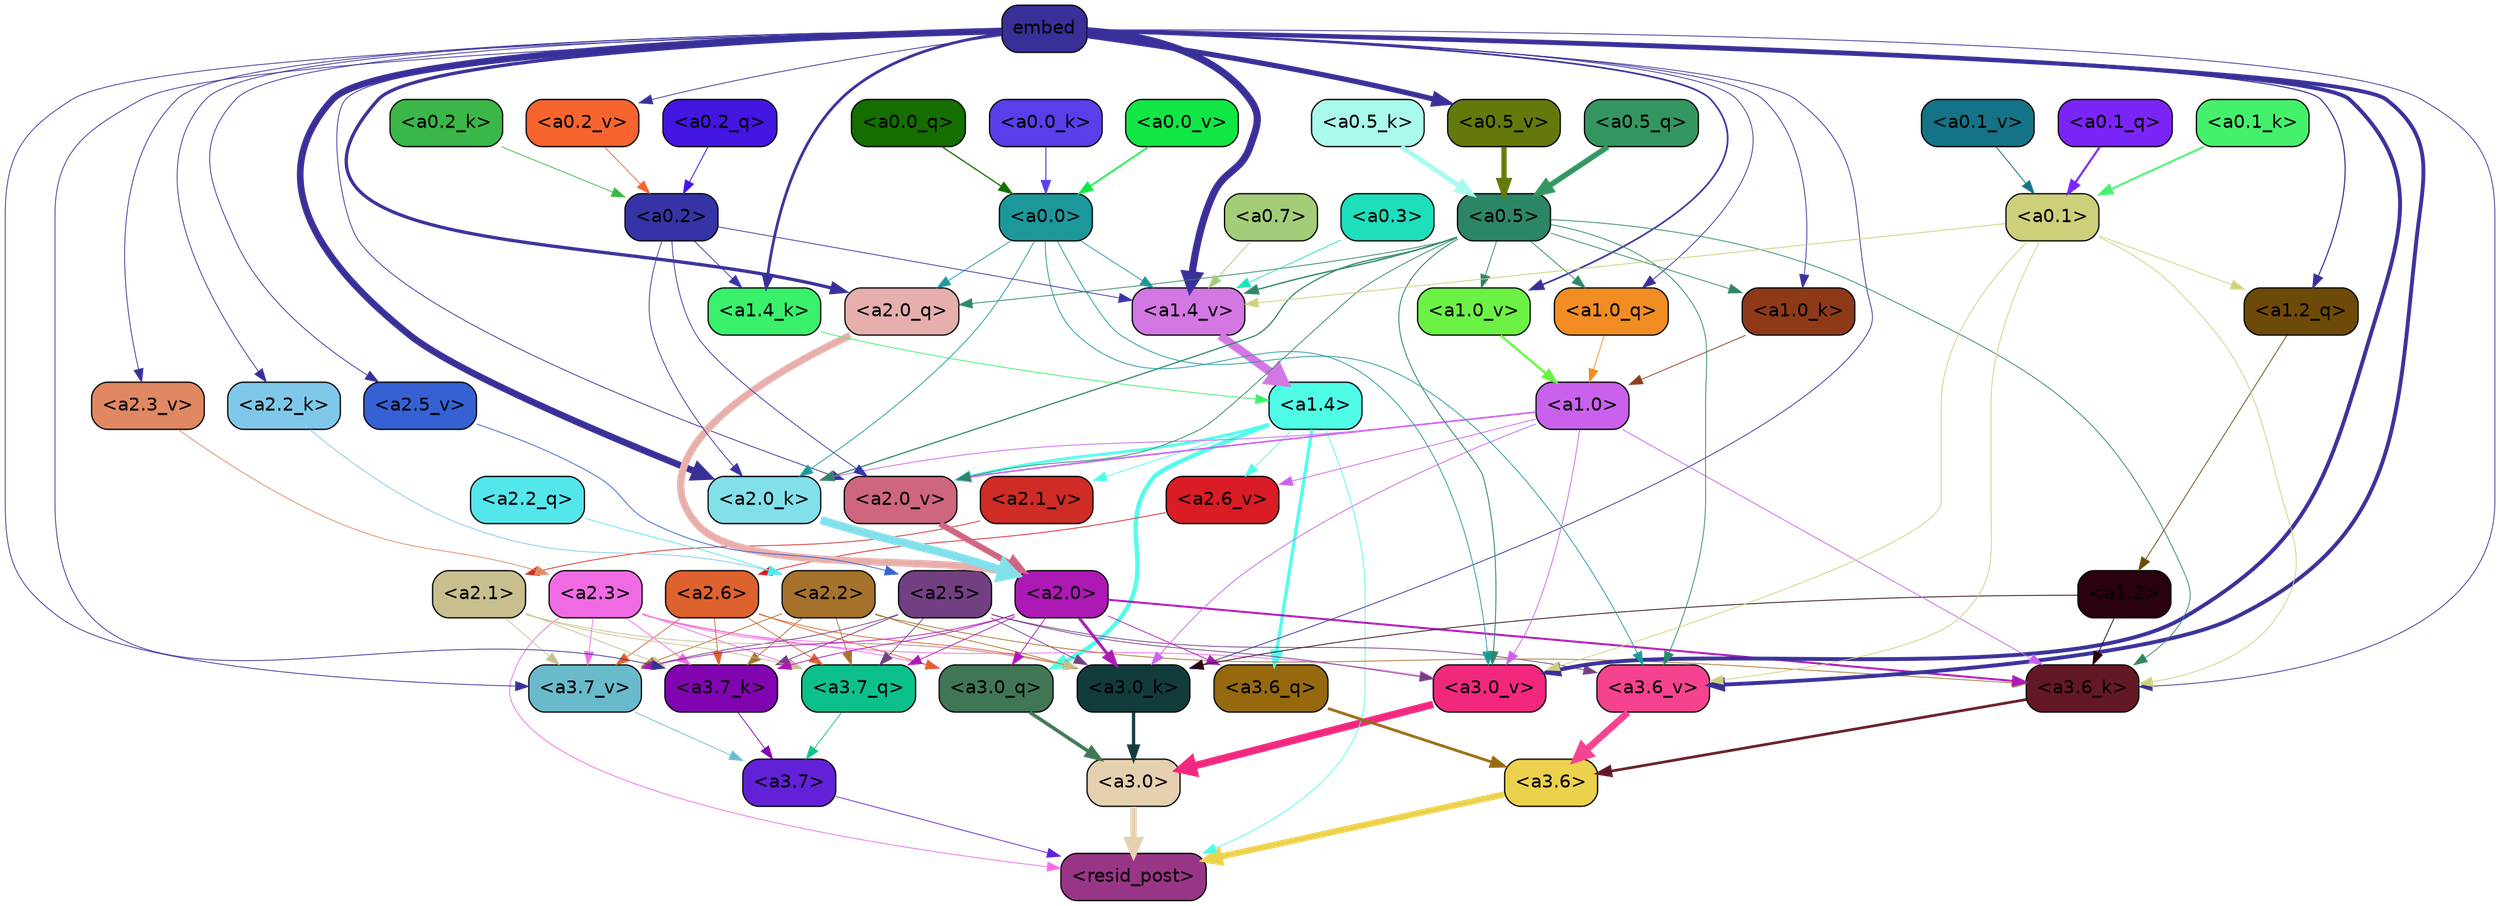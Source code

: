 strict digraph "" {
	graph [bgcolor=transparent,
		layout=dot,
		overlap=false,
		splines=true
	];
	"<a3.7>"	[color=black,
		fillcolor="#6221d7",
		fontname=Helvetica,
		shape=box,
		style="filled, rounded"];
	"<resid_post>"	[color=black,
		fillcolor="#993586",
		fontname=Helvetica,
		shape=box,
		style="filled, rounded"];
	"<a3.7>" -> "<resid_post>"	[color="#6221d7",
		penwidth=0.6];
	"<a3.6>"	[color=black,
		fillcolor="#ecd14d",
		fontname=Helvetica,
		shape=box,
		style="filled, rounded"];
	"<a3.6>" -> "<resid_post>"	[color="#ecd14d",
		penwidth=4.753257989883423];
	"<a3.0>"	[color=black,
		fillcolor="#e5d0b0",
		fontname=Helvetica,
		shape=box,
		style="filled, rounded"];
	"<a3.0>" -> "<resid_post>"	[color="#e5d0b0",
		penwidth=4.90053927898407];
	"<a2.3>"	[color=black,
		fillcolor="#f06be3",
		fontname=Helvetica,
		shape=box,
		style="filled, rounded"];
	"<a2.3>" -> "<resid_post>"	[color="#f06be3",
		penwidth=0.6];
	"<a3.7_q>"	[color=black,
		fillcolor="#0cc08c",
		fontname=Helvetica,
		shape=box,
		style="filled, rounded"];
	"<a2.3>" -> "<a3.7_q>"	[color="#f06be3",
		penwidth=0.6];
	"<a3.0_q>"	[color=black,
		fillcolor="#417655",
		fontname=Helvetica,
		shape=box,
		style="filled, rounded"];
	"<a2.3>" -> "<a3.0_q>"	[color="#f06be3",
		penwidth=0.6];
	"<a3.7_k>"	[color=black,
		fillcolor="#8104b1",
		fontname=Helvetica,
		shape=box,
		style="filled, rounded"];
	"<a2.3>" -> "<a3.7_k>"	[color="#f06be3",
		penwidth=0.6];
	"<a3.0_k>"	[color=black,
		fillcolor="#123b3c",
		fontname=Helvetica,
		shape=box,
		style="filled, rounded"];
	"<a2.3>" -> "<a3.0_k>"	[color="#f06be3",
		penwidth=0.6];
	"<a3.7_v>"	[color=black,
		fillcolor="#69bbcc",
		fontname=Helvetica,
		shape=box,
		style="filled, rounded"];
	"<a2.3>" -> "<a3.7_v>"	[color="#f06be3",
		penwidth=0.6];
	"<a3.0_v>"	[color=black,
		fillcolor="#f2287f",
		fontname=Helvetica,
		shape=box,
		style="filled, rounded"];
	"<a2.3>" -> "<a3.0_v>"	[color="#f06be3",
		penwidth=0.6];
	"<a1.4>"	[color=black,
		fillcolor="#4ffde7",
		fontname=Helvetica,
		shape=box,
		style="filled, rounded"];
	"<a1.4>" -> "<resid_post>"	[color="#4ffde7",
		penwidth=0.6];
	"<a3.6_q>"	[color=black,
		fillcolor="#96690f",
		fontname=Helvetica,
		shape=box,
		style="filled, rounded"];
	"<a1.4>" -> "<a3.6_q>"	[color="#4ffde7",
		penwidth=2.5149343013763428];
	"<a1.4>" -> "<a3.0_q>"	[color="#4ffde7",
		penwidth=3.2760138511657715];
	"<a2.6_v>"	[color=black,
		fillcolor="#da1c24",
		fontname=Helvetica,
		shape=box,
		style="filled, rounded"];
	"<a1.4>" -> "<a2.6_v>"	[color="#4ffde7",
		penwidth=0.6];
	"<a2.1_v>"	[color=black,
		fillcolor="#ce2c25",
		fontname=Helvetica,
		shape=box,
		style="filled, rounded"];
	"<a1.4>" -> "<a2.1_v>"	[color="#4ffde7",
		penwidth=0.6];
	"<a2.0_v>"	[color=black,
		fillcolor="#ce6680",
		fontname=Helvetica,
		shape=box,
		style="filled, rounded"];
	"<a1.4>" -> "<a2.0_v>"	[color="#4ffde7",
		penwidth=2.0870713144540787];
	"<a3.7_q>" -> "<a3.7>"	[color="#0cc08c",
		penwidth=0.6];
	"<a3.6_q>" -> "<a3.6>"	[color="#96690f",
		penwidth=2.091020345687866];
	"<a3.0_q>" -> "<a3.0>"	[color="#417655",
		penwidth=2.7421876192092896];
	"<a3.7_k>" -> "<a3.7>"	[color="#8104b1",
		penwidth=0.6];
	"<a3.6_k>"	[color=black,
		fillcolor="#631925",
		fontname=Helvetica,
		shape=box,
		style="filled, rounded"];
	"<a3.6_k>" -> "<a3.6>"	[color="#631925",
		penwidth=2.048597991466522];
	"<a3.0_k>" -> "<a3.0>"	[color="#123b3c",
		penwidth=2.476402521133423];
	"<a3.7_v>" -> "<a3.7>"	[color="#69bbcc",
		penwidth=0.6];
	"<a3.6_v>"	[color=black,
		fillcolor="#f5438f",
		fontname=Helvetica,
		shape=box,
		style="filled, rounded"];
	"<a3.6_v>" -> "<a3.6>"	[color="#f5438f",
		penwidth=5.2550448179244995];
	"<a3.0_v>" -> "<a3.0>"	[color="#f2287f",
		penwidth=5.652270674705505];
	"<a2.6>"	[color=black,
		fillcolor="#dd622d",
		fontname=Helvetica,
		shape=box,
		style="filled, rounded"];
	"<a2.6>" -> "<a3.7_q>"	[color="#dd622d",
		penwidth=0.6];
	"<a2.6>" -> "<a3.0_q>"	[color="#dd622d",
		penwidth=0.6];
	"<a2.6>" -> "<a3.7_k>"	[color="#dd622d",
		penwidth=0.6];
	"<a2.6>" -> "<a3.0_k>"	[color="#dd622d",
		penwidth=0.6];
	"<a2.6>" -> "<a3.7_v>"	[color="#dd622d",
		penwidth=0.6];
	"<a2.5>"	[color=black,
		fillcolor="#733f83",
		fontname=Helvetica,
		shape=box,
		style="filled, rounded"];
	"<a2.5>" -> "<a3.7_q>"	[color="#733f83",
		penwidth=0.6];
	"<a2.5>" -> "<a3.7_k>"	[color="#733f83",
		penwidth=0.6];
	"<a2.5>" -> "<a3.0_k>"	[color="#733f83",
		penwidth=0.6];
	"<a2.5>" -> "<a3.7_v>"	[color="#733f83",
		penwidth=0.6];
	"<a2.5>" -> "<a3.6_v>"	[color="#733f83",
		penwidth=0.6];
	"<a2.5>" -> "<a3.0_v>"	[color="#733f83",
		penwidth=0.6];
	"<a2.2>"	[color=black,
		fillcolor="#a6722c",
		fontname=Helvetica,
		shape=box,
		style="filled, rounded"];
	"<a2.2>" -> "<a3.7_q>"	[color="#a6722c",
		penwidth=0.6];
	"<a2.2>" -> "<a3.7_k>"	[color="#a6722c",
		penwidth=0.6];
	"<a2.2>" -> "<a3.6_k>"	[color="#a6722c",
		penwidth=0.6];
	"<a2.2>" -> "<a3.0_k>"	[color="#a6722c",
		penwidth=0.6];
	"<a2.2>" -> "<a3.7_v>"	[color="#a6722c",
		penwidth=0.6];
	"<a2.1>"	[color=black,
		fillcolor="#c9bf8e",
		fontname=Helvetica,
		shape=box,
		style="filled, rounded"];
	"<a2.1>" -> "<a3.7_q>"	[color="#c9bf8e",
		penwidth=0.6];
	"<a2.1>" -> "<a3.7_k>"	[color="#c9bf8e",
		penwidth=0.6];
	"<a2.1>" -> "<a3.0_k>"	[color="#c9bf8e",
		penwidth=0.6];
	"<a2.1>" -> "<a3.7_v>"	[color="#c9bf8e",
		penwidth=0.6];
	"<a2.0>"	[color=black,
		fillcolor="#ac19b5",
		fontname=Helvetica,
		shape=box,
		style="filled, rounded"];
	"<a2.0>" -> "<a3.7_q>"	[color="#ac19b5",
		penwidth=0.6];
	"<a2.0>" -> "<a3.6_q>"	[color="#ac19b5",
		penwidth=0.6];
	"<a2.0>" -> "<a3.0_q>"	[color="#ac19b5",
		penwidth=0.6];
	"<a2.0>" -> "<a3.7_k>"	[color="#ac19b5",
		penwidth=0.6];
	"<a2.0>" -> "<a3.6_k>"	[color="#ac19b5",
		penwidth=1.5290023684501648];
	"<a2.0>" -> "<a3.0_k>"	[color="#ac19b5",
		penwidth=2.2635570764541626];
	"<a2.0>" -> "<a3.7_v>"	[color="#ac19b5",
		penwidth=0.6];
	embed	[color=black,
		fillcolor="#382f98",
		fontname=Helvetica,
		shape=box,
		style="filled, rounded"];
	embed -> "<a3.7_k>"	[color="#382f98",
		penwidth=0.6];
	embed -> "<a3.6_k>"	[color="#382f98",
		penwidth=0.6];
	embed -> "<a3.0_k>"	[color="#382f98",
		penwidth=0.6];
	embed -> "<a3.7_v>"	[color="#382f98",
		penwidth=0.6];
	embed -> "<a3.6_v>"	[color="#382f98",
		penwidth=2.9556376338005066];
	embed -> "<a3.0_v>"	[color="#382f98",
		penwidth=2.972973108291626];
	"<a2.0_q>"	[color=black,
		fillcolor="#e7afac",
		fontname=Helvetica,
		shape=box,
		style="filled, rounded"];
	embed -> "<a2.0_q>"	[color="#382f98",
		penwidth=2.522909115999937];
	"<a2.2_k>"	[color=black,
		fillcolor="#80c8ea",
		fontname=Helvetica,
		shape=box,
		style="filled, rounded"];
	embed -> "<a2.2_k>"	[color="#382f98",
		penwidth=0.6];
	"<a2.0_k>"	[color=black,
		fillcolor="#82e0ea",
		fontname=Helvetica,
		shape=box,
		style="filled, rounded"];
	embed -> "<a2.0_k>"	[color="#382f98",
		penwidth=5.094568967819214];
	"<a2.5_v>"	[color=black,
		fillcolor="#3561d3",
		fontname=Helvetica,
		shape=box,
		style="filled, rounded"];
	embed -> "<a2.5_v>"	[color="#382f98",
		penwidth=0.6];
	"<a2.3_v>"	[color=black,
		fillcolor="#e08862",
		fontname=Helvetica,
		shape=box,
		style="filled, rounded"];
	embed -> "<a2.3_v>"	[color="#382f98",
		penwidth=0.6];
	embed -> "<a2.0_v>"	[color="#382f98",
		penwidth=0.6];
	"<a1.2_q>"	[color=black,
		fillcolor="#6d4a07",
		fontname=Helvetica,
		shape=box,
		style="filled, rounded"];
	embed -> "<a1.2_q>"	[color="#382f98",
		penwidth=0.8520002365112305];
	"<a1.0_q>"	[color=black,
		fillcolor="#f18d22",
		fontname=Helvetica,
		shape=box,
		style="filled, rounded"];
	embed -> "<a1.0_q>"	[color="#382f98",
		penwidth=0.6];
	"<a1.4_k>"	[color=black,
		fillcolor="#39f16b",
		fontname=Helvetica,
		shape=box,
		style="filled, rounded"];
	embed -> "<a1.4_k>"	[color="#382f98",
		penwidth=2.115079402923584];
	"<a1.0_k>"	[color=black,
		fillcolor="#8e3a19",
		fontname=Helvetica,
		shape=box,
		style="filled, rounded"];
	embed -> "<a1.0_k>"	[color="#382f98",
		penwidth=0.6];
	"<a1.4_v>"	[color=black,
		fillcolor="#d377e3",
		fontname=Helvetica,
		shape=box,
		style="filled, rounded"];
	embed -> "<a1.4_v>"	[color="#382f98",
		penwidth=5.504090070724487];
	"<a1.0_v>"	[color=black,
		fillcolor="#6bf245",
		fontname=Helvetica,
		shape=box,
		style="filled, rounded"];
	embed -> "<a1.0_v>"	[color="#382f98",
		penwidth=1.2935692071914673];
	"<a0.5_v>"	[color=black,
		fillcolor="#64790c",
		fontname=Helvetica,
		shape=box,
		style="filled, rounded"];
	embed -> "<a0.5_v>"	[color="#382f98",
		penwidth=4.012355327606201];
	"<a0.2_v>"	[color=black,
		fillcolor="#f8642e",
		fontname=Helvetica,
		shape=box,
		style="filled, rounded"];
	embed -> "<a0.2_v>"	[color="#382f98",
		penwidth=0.6];
	"<a1.2>"	[color=black,
		fillcolor="#290110",
		fontname=Helvetica,
		shape=box,
		style="filled, rounded"];
	"<a1.2>" -> "<a3.6_k>"	[color="#290110",
		penwidth=0.6];
	"<a1.2>" -> "<a3.0_k>"	[color="#290110",
		penwidth=0.6];
	"<a1.0>"	[color=black,
		fillcolor="#ca61ed",
		fontname=Helvetica,
		shape=box,
		style="filled, rounded"];
	"<a1.0>" -> "<a3.6_k>"	[color="#ca61ed",
		penwidth=0.6];
	"<a1.0>" -> "<a3.0_k>"	[color="#ca61ed",
		penwidth=0.6];
	"<a1.0>" -> "<a3.0_v>"	[color="#ca61ed",
		penwidth=0.6];
	"<a1.0>" -> "<a2.0_k>"	[color="#ca61ed",
		penwidth=0.6];
	"<a1.0>" -> "<a2.6_v>"	[color="#ca61ed",
		penwidth=0.6];
	"<a1.0>" -> "<a2.0_v>"	[color="#ca61ed",
		penwidth=1.2152502536773682];
	"<a0.5>"	[color=black,
		fillcolor="#2c8666",
		fontname=Helvetica,
		shape=box,
		style="filled, rounded"];
	"<a0.5>" -> "<a3.6_k>"	[color="#2c8666",
		penwidth=0.6];
	"<a0.5>" -> "<a3.6_v>"	[color="#2c8666",
		penwidth=0.6];
	"<a0.5>" -> "<a3.0_v>"	[color="#2c8666",
		penwidth=0.6790935099124908];
	"<a0.5>" -> "<a2.0_q>"	[color="#2c8666",
		penwidth=0.6];
	"<a0.5>" -> "<a2.0_k>"	[color="#2c8666",
		penwidth=0.8835153579711914];
	"<a0.5>" -> "<a2.0_v>"	[color="#2c8666",
		penwidth=0.6];
	"<a0.5>" -> "<a1.0_q>"	[color="#2c8666",
		penwidth=0.6];
	"<a0.5>" -> "<a1.0_k>"	[color="#2c8666",
		penwidth=0.6];
	"<a0.5>" -> "<a1.4_v>"	[color="#2c8666",
		penwidth=1.022335171699524];
	"<a0.5>" -> "<a1.0_v>"	[color="#2c8666",
		penwidth=0.6];
	"<a0.1>"	[color=black,
		fillcolor="#cecf7b",
		fontname=Helvetica,
		shape=box,
		style="filled, rounded"];
	"<a0.1>" -> "<a3.6_k>"	[color="#cecf7b",
		penwidth=0.6];
	"<a0.1>" -> "<a3.6_v>"	[color="#cecf7b",
		penwidth=0.6];
	"<a0.1>" -> "<a3.0_v>"	[color="#cecf7b",
		penwidth=0.6];
	"<a0.1>" -> "<a1.2_q>"	[color="#cecf7b",
		penwidth=0.6];
	"<a0.1>" -> "<a1.4_v>"	[color="#cecf7b",
		penwidth=0.6438122987747192];
	"<a0.0>"	[color=black,
		fillcolor="#1c989b",
		fontname=Helvetica,
		shape=box,
		style="filled, rounded"];
	"<a0.0>" -> "<a3.6_v>"	[color="#1c989b",
		penwidth=0.6];
	"<a0.0>" -> "<a3.0_v>"	[color="#1c989b",
		penwidth=0.6];
	"<a0.0>" -> "<a2.0_q>"	[color="#1c989b",
		penwidth=0.6];
	"<a0.0>" -> "<a2.0_k>"	[color="#1c989b",
		penwidth=0.6];
	"<a0.0>" -> "<a1.4_v>"	[color="#1c989b",
		penwidth=0.6];
	"<a2.2_q>"	[color=black,
		fillcolor="#53e7ec",
		fontname=Helvetica,
		shape=box,
		style="filled, rounded"];
	"<a2.2_q>" -> "<a2.2>"	[color="#53e7ec",
		penwidth=0.6];
	"<a2.0_q>" -> "<a2.0>"	[color="#e7afac",
		penwidth=5.557696580886841];
	"<a2.2_k>" -> "<a2.2>"	[color="#80c8ea",
		penwidth=0.6];
	"<a2.0_k>" -> "<a2.0>"	[color="#82e0ea",
		penwidth=6.320472955703735];
	"<a2.6_v>" -> "<a2.6>"	[color="#da1c24",
		penwidth=0.6];
	"<a2.5_v>" -> "<a2.5>"	[color="#3561d3",
		penwidth=0.6];
	"<a2.3_v>" -> "<a2.3>"	[color="#e08862",
		penwidth=0.6];
	"<a2.1_v>" -> "<a2.1>"	[color="#ce2c25",
		penwidth=0.6];
	"<a2.0_v>" -> "<a2.0>"	[color="#ce6680",
		penwidth=4.611755967140198];
	"<a0.2>"	[color=black,
		fillcolor="#3633a7",
		fontname=Helvetica,
		shape=box,
		style="filled, rounded"];
	"<a0.2>" -> "<a2.0_k>"	[color="#3633a7",
		penwidth=0.6];
	"<a0.2>" -> "<a2.0_v>"	[color="#3633a7",
		penwidth=0.6];
	"<a0.2>" -> "<a1.4_k>"	[color="#3633a7",
		penwidth=0.6];
	"<a0.2>" -> "<a1.4_v>"	[color="#3633a7",
		penwidth=0.6];
	"<a1.2_q>" -> "<a1.2>"	[color="#6d4a07",
		penwidth=0.6145738363265991];
	"<a1.0_q>" -> "<a1.0>"	[color="#f18d22",
		penwidth=0.6];
	"<a1.4_k>" -> "<a1.4>"	[color="#39f16b",
		penwidth=0.6];
	"<a1.0_k>" -> "<a1.0>"	[color="#8e3a19",
		penwidth=0.6];
	"<a1.4_v>" -> "<a1.4>"	[color="#d377e3",
		penwidth=6.5241758823394775];
	"<a1.0_v>" -> "<a1.0>"	[color="#6bf245",
		penwidth=1.8809151649475098];
	"<a0.7>"	[color=black,
		fillcolor="#a3cd79",
		fontname=Helvetica,
		shape=box,
		style="filled, rounded"];
	"<a0.7>" -> "<a1.4_v>"	[color="#a3cd79",
		penwidth=0.6];
	"<a0.3>"	[color=black,
		fillcolor="#1edfbc",
		fontname=Helvetica,
		shape=box,
		style="filled, rounded"];
	"<a0.3>" -> "<a1.4_v>"	[color="#1edfbc",
		penwidth=0.6];
	"<a0.5_q>"	[color=black,
		fillcolor="#339660",
		fontname=Helvetica,
		shape=box,
		style="filled, rounded"];
	"<a0.5_q>" -> "<a0.5>"	[color="#339660",
		penwidth=4.2370394468307495];
	"<a0.2_q>"	[color=black,
		fillcolor="#4316e1",
		fontname=Helvetica,
		shape=box,
		style="filled, rounded"];
	"<a0.2_q>" -> "<a0.2>"	[color="#4316e1",
		penwidth=0.6822714805603027];
	"<a0.1_q>"	[color=black,
		fillcolor="#7b24f8",
		fontname=Helvetica,
		shape=box,
		style="filled, rounded"];
	"<a0.1_q>" -> "<a0.1>"	[color="#7b24f8",
		penwidth=1.6176555156707764];
	"<a0.0_q>"	[color=black,
		fillcolor="#146e00",
		fontname=Helvetica,
		shape=box,
		style="filled, rounded"];
	"<a0.0_q>" -> "<a0.0>"	[color="#146e00",
		penwidth=0.9359095096588135];
	"<a0.5_k>"	[color=black,
		fillcolor="#a9faec",
		fontname=Helvetica,
		shape=box,
		style="filled, rounded"];
	"<a0.5_k>" -> "<a0.5>"	[color="#a9faec",
		penwidth=3.8599258065223694];
	"<a0.2_k>"	[color=black,
		fillcolor="#3ab746",
		fontname=Helvetica,
		shape=box,
		style="filled, rounded"];
	"<a0.2_k>" -> "<a0.2>"	[color="#3ab746",
		penwidth=0.6];
	"<a0.1_k>"	[color=black,
		fillcolor="#45f16b",
		fontname=Helvetica,
		shape=box,
		style="filled, rounded"];
	"<a0.1_k>" -> "<a0.1>"	[color="#45f16b",
		penwidth=1.5140717029571533];
	"<a0.0_k>"	[color=black,
		fillcolor="#573fea",
		fontname=Helvetica,
		shape=box,
		style="filled, rounded"];
	"<a0.0_k>" -> "<a0.0>"	[color="#573fea",
		penwidth=0.8258748054504395];
	"<a0.5_v>" -> "<a0.5>"	[color="#64790c",
		penwidth=4.0173709988594055];
	"<a0.2_v>" -> "<a0.2>"	[color="#f8642e",
		penwidth=0.6];
	"<a0.1_v>"	[color=black,
		fillcolor="#147386",
		fontname=Helvetica,
		shape=box,
		style="filled, rounded"];
	"<a0.1_v>" -> "<a0.1>"	[color="#147386",
		penwidth=0.6690568923950195];
	"<a0.0_v>"	[color=black,
		fillcolor="#10e745",
		fontname=Helvetica,
		shape=box,
		style="filled, rounded"];
	"<a0.0_v>" -> "<a0.0>"	[color="#10e745",
		penwidth=1.2524418830871582];
}
